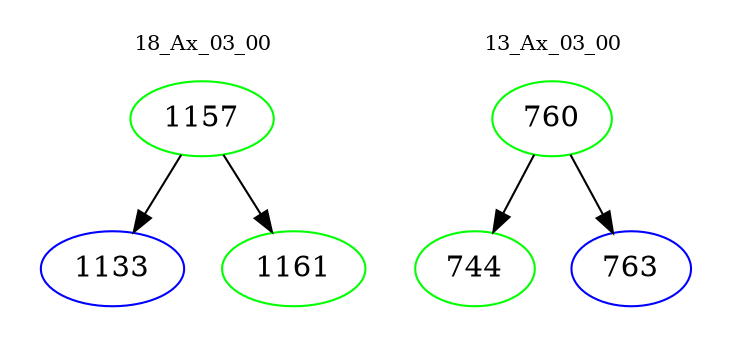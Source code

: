 digraph{
subgraph cluster_0 {
color = white
label = "18_Ax_03_00";
fontsize=10;
T0_1157 [label="1157", color="green"]
T0_1157 -> T0_1133 [color="black"]
T0_1133 [label="1133", color="blue"]
T0_1157 -> T0_1161 [color="black"]
T0_1161 [label="1161", color="green"]
}
subgraph cluster_1 {
color = white
label = "13_Ax_03_00";
fontsize=10;
T1_760 [label="760", color="green"]
T1_760 -> T1_744 [color="black"]
T1_744 [label="744", color="green"]
T1_760 -> T1_763 [color="black"]
T1_763 [label="763", color="blue"]
}
}
